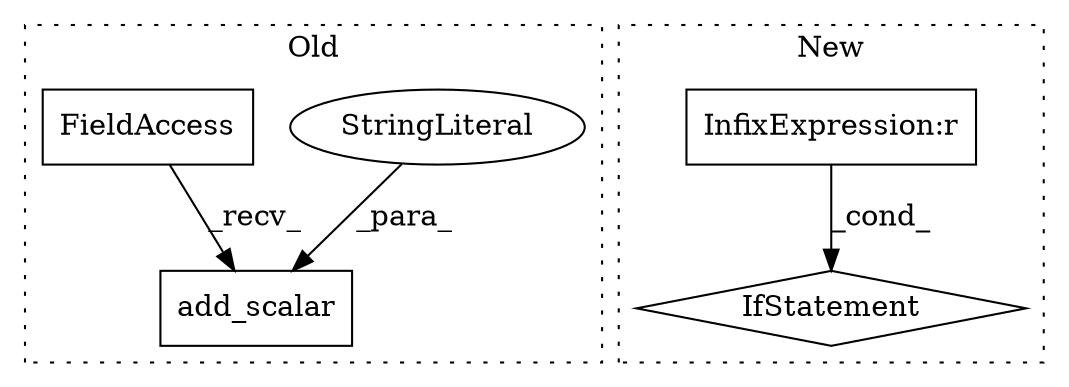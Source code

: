 digraph G {
subgraph cluster0 {
1 [label="add_scalar" a="32" s="5098,5151" l="11,1" shape="box"];
3 [label="StringLiteral" a="45" s="5109" l="10" shape="ellipse"];
4 [label="FieldAccess" a="22" s="5091" l="6" shape="box"];
label = "Old";
style="dotted";
}
subgraph cluster1 {
2 [label="IfStatement" a="25" s="3356,3382" l="4,2" shape="diamond"];
5 [label="InfixExpression:r" a="27" s="3373" l="3" shape="box"];
label = "New";
style="dotted";
}
3 -> 1 [label="_para_"];
4 -> 1 [label="_recv_"];
5 -> 2 [label="_cond_"];
}